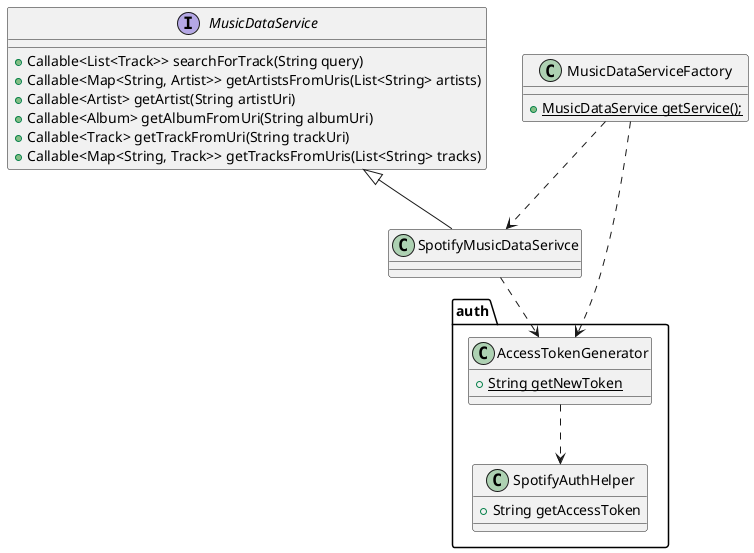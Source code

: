 @startuml

class MusicDataServiceFactory {
    + {static}MusicDataService getService();
}

class SpotifyMusicDataSerivce

interface MusicDataService {
    + Callable<List<Track>> searchForTrack(String query)
    + Callable<Map<String, Artist>> getArtistsFromUris(List<String> artists)
    + Callable<Artist> getArtist(String artistUri)
    + Callable<Album> getAlbumFromUri(String albumUri)
    + Callable<Track> getTrackFromUri(String trackUri)
    + Callable<Map<String, Track>> getTracksFromUris(List<String> tracks)
}

package auth {
    class AccessTokenGenerator {
        {static} + String getNewToken
    }
    class SpotifyAuthHelper {
        + String getAccessToken
    }
    AccessTokenGenerator ..> SpotifyAuthHelper
}

MusicDataServiceFactory ..> AccessTokenGenerator
SpotifyMusicDataSerivce ..> AccessTokenGenerator
MusicDataService <|-- SpotifyMusicDataSerivce
MusicDataServiceFactory ..> SpotifyMusicDataSerivce
@enduml